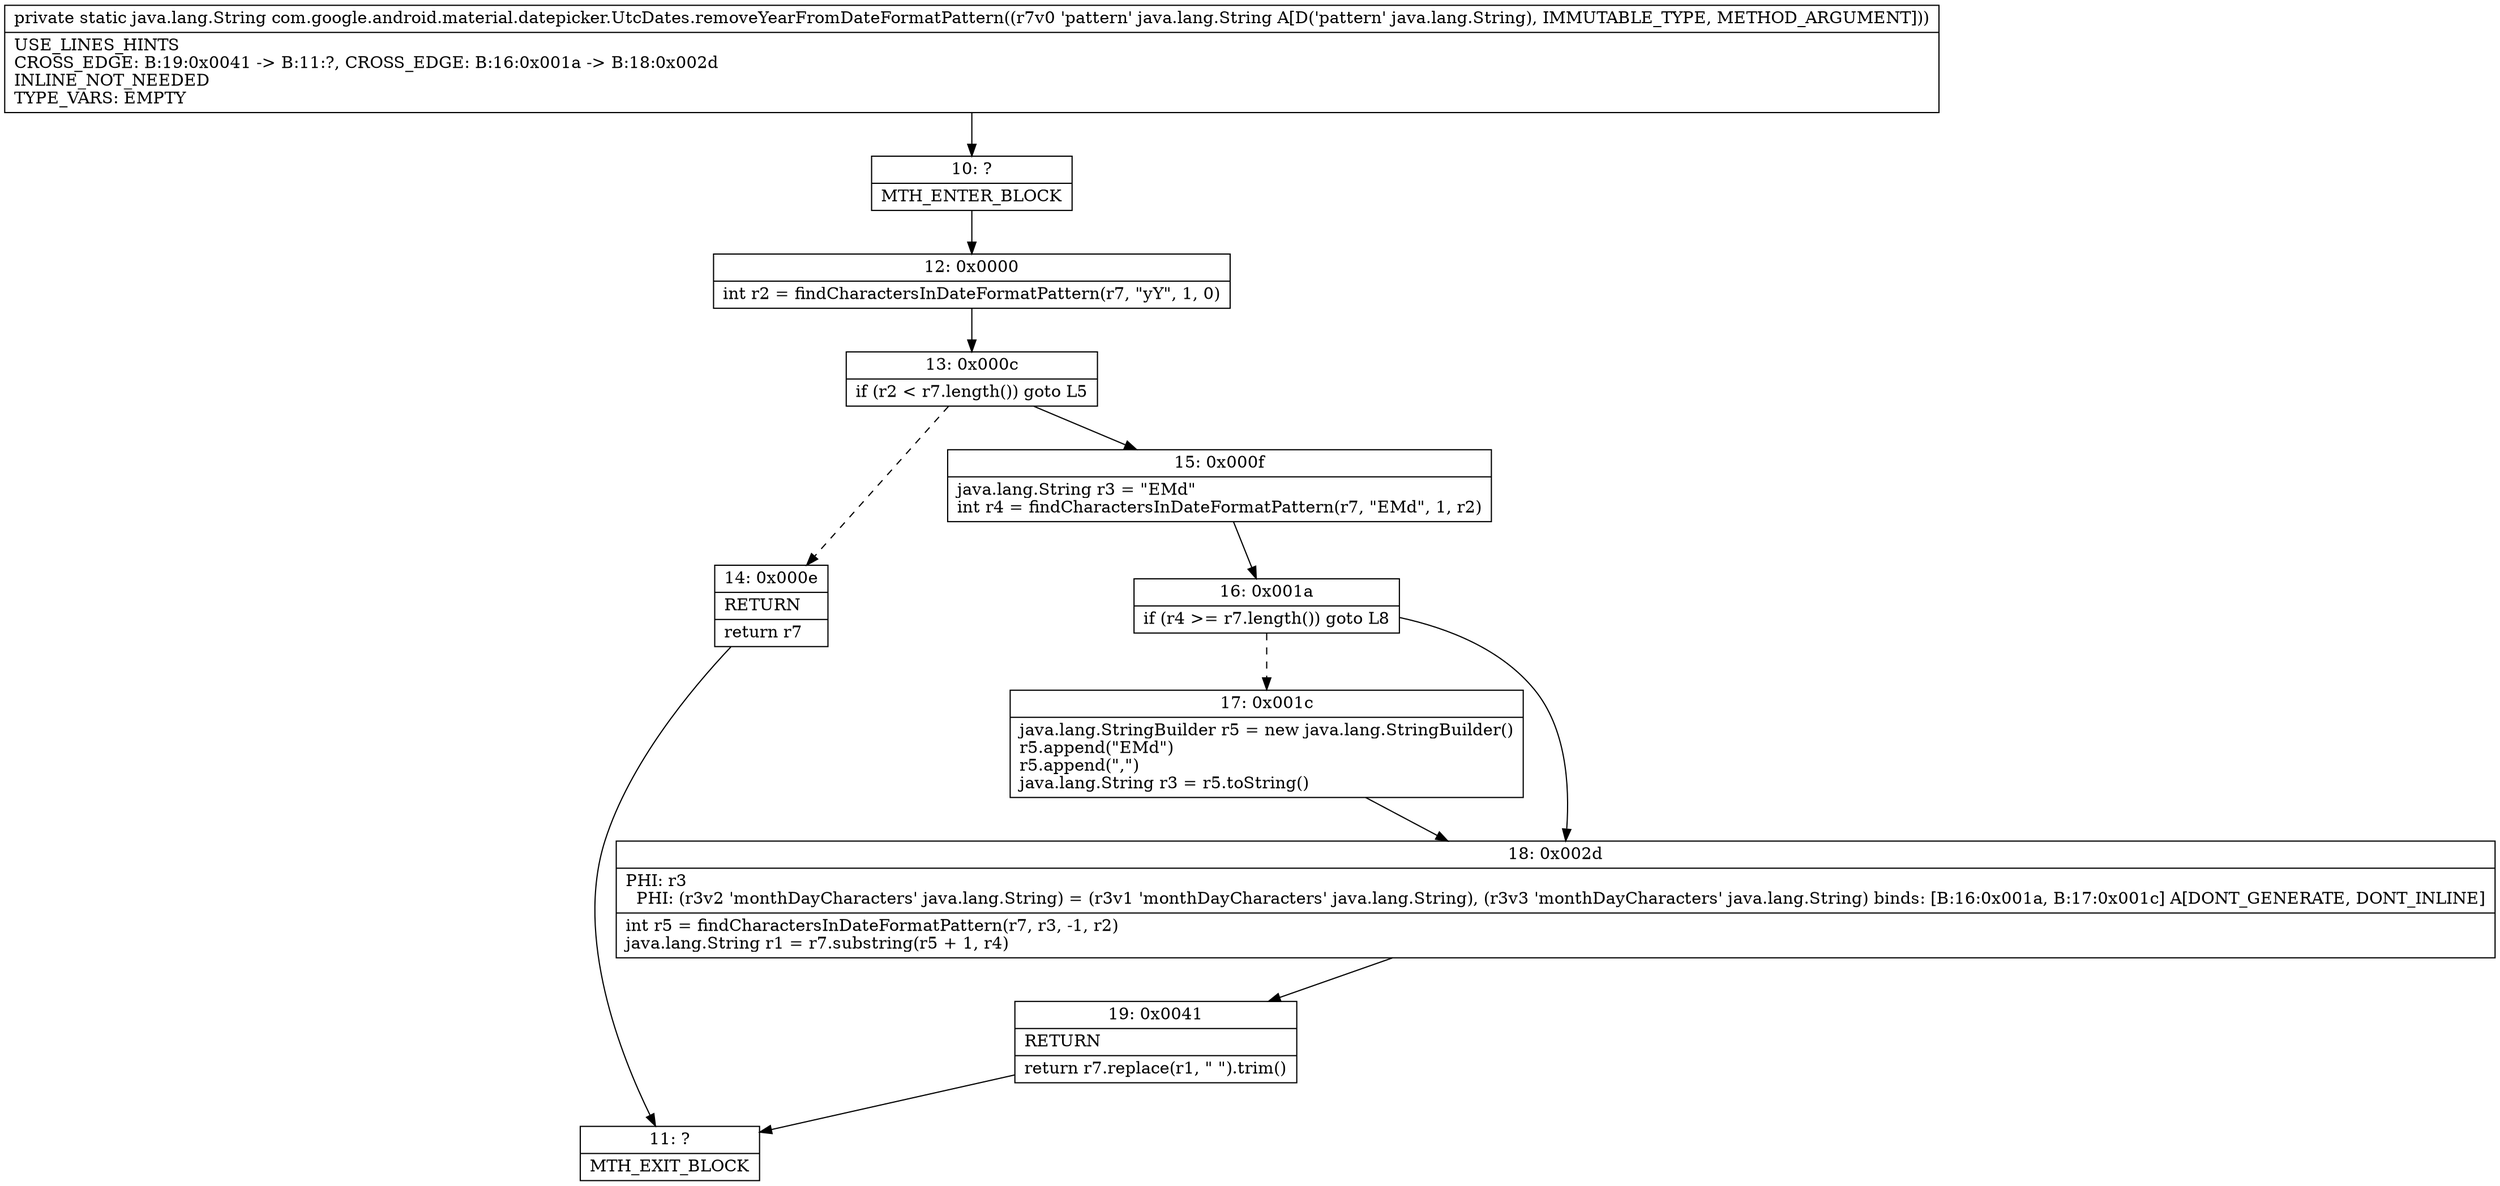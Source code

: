 digraph "CFG forcom.google.android.material.datepicker.UtcDates.removeYearFromDateFormatPattern(Ljava\/lang\/String;)Ljava\/lang\/String;" {
Node_10 [shape=record,label="{10\:\ ?|MTH_ENTER_BLOCK\l}"];
Node_12 [shape=record,label="{12\:\ 0x0000|int r2 = findCharactersInDateFormatPattern(r7, \"yY\", 1, 0)\l}"];
Node_13 [shape=record,label="{13\:\ 0x000c|if (r2 \< r7.length()) goto L5\l}"];
Node_14 [shape=record,label="{14\:\ 0x000e|RETURN\l|return r7\l}"];
Node_11 [shape=record,label="{11\:\ ?|MTH_EXIT_BLOCK\l}"];
Node_15 [shape=record,label="{15\:\ 0x000f|java.lang.String r3 = \"EMd\"\lint r4 = findCharactersInDateFormatPattern(r7, \"EMd\", 1, r2)\l}"];
Node_16 [shape=record,label="{16\:\ 0x001a|if (r4 \>= r7.length()) goto L8\l}"];
Node_17 [shape=record,label="{17\:\ 0x001c|java.lang.StringBuilder r5 = new java.lang.StringBuilder()\lr5.append(\"EMd\")\lr5.append(\",\")\ljava.lang.String r3 = r5.toString()\l}"];
Node_18 [shape=record,label="{18\:\ 0x002d|PHI: r3 \l  PHI: (r3v2 'monthDayCharacters' java.lang.String) = (r3v1 'monthDayCharacters' java.lang.String), (r3v3 'monthDayCharacters' java.lang.String) binds: [B:16:0x001a, B:17:0x001c] A[DONT_GENERATE, DONT_INLINE]\l|int r5 = findCharactersInDateFormatPattern(r7, r3, \-1, r2)\ljava.lang.String r1 = r7.substring(r5 + 1, r4)\l}"];
Node_19 [shape=record,label="{19\:\ 0x0041|RETURN\l|return r7.replace(r1, \" \").trim()\l}"];
MethodNode[shape=record,label="{private static java.lang.String com.google.android.material.datepicker.UtcDates.removeYearFromDateFormatPattern((r7v0 'pattern' java.lang.String A[D('pattern' java.lang.String), IMMUTABLE_TYPE, METHOD_ARGUMENT]))  | USE_LINES_HINTS\lCROSS_EDGE: B:19:0x0041 \-\> B:11:?, CROSS_EDGE: B:16:0x001a \-\> B:18:0x002d\lINLINE_NOT_NEEDED\lTYPE_VARS: EMPTY\l}"];
MethodNode -> Node_10;Node_10 -> Node_12;
Node_12 -> Node_13;
Node_13 -> Node_14[style=dashed];
Node_13 -> Node_15;
Node_14 -> Node_11;
Node_15 -> Node_16;
Node_16 -> Node_17[style=dashed];
Node_16 -> Node_18;
Node_17 -> Node_18;
Node_18 -> Node_19;
Node_19 -> Node_11;
}

